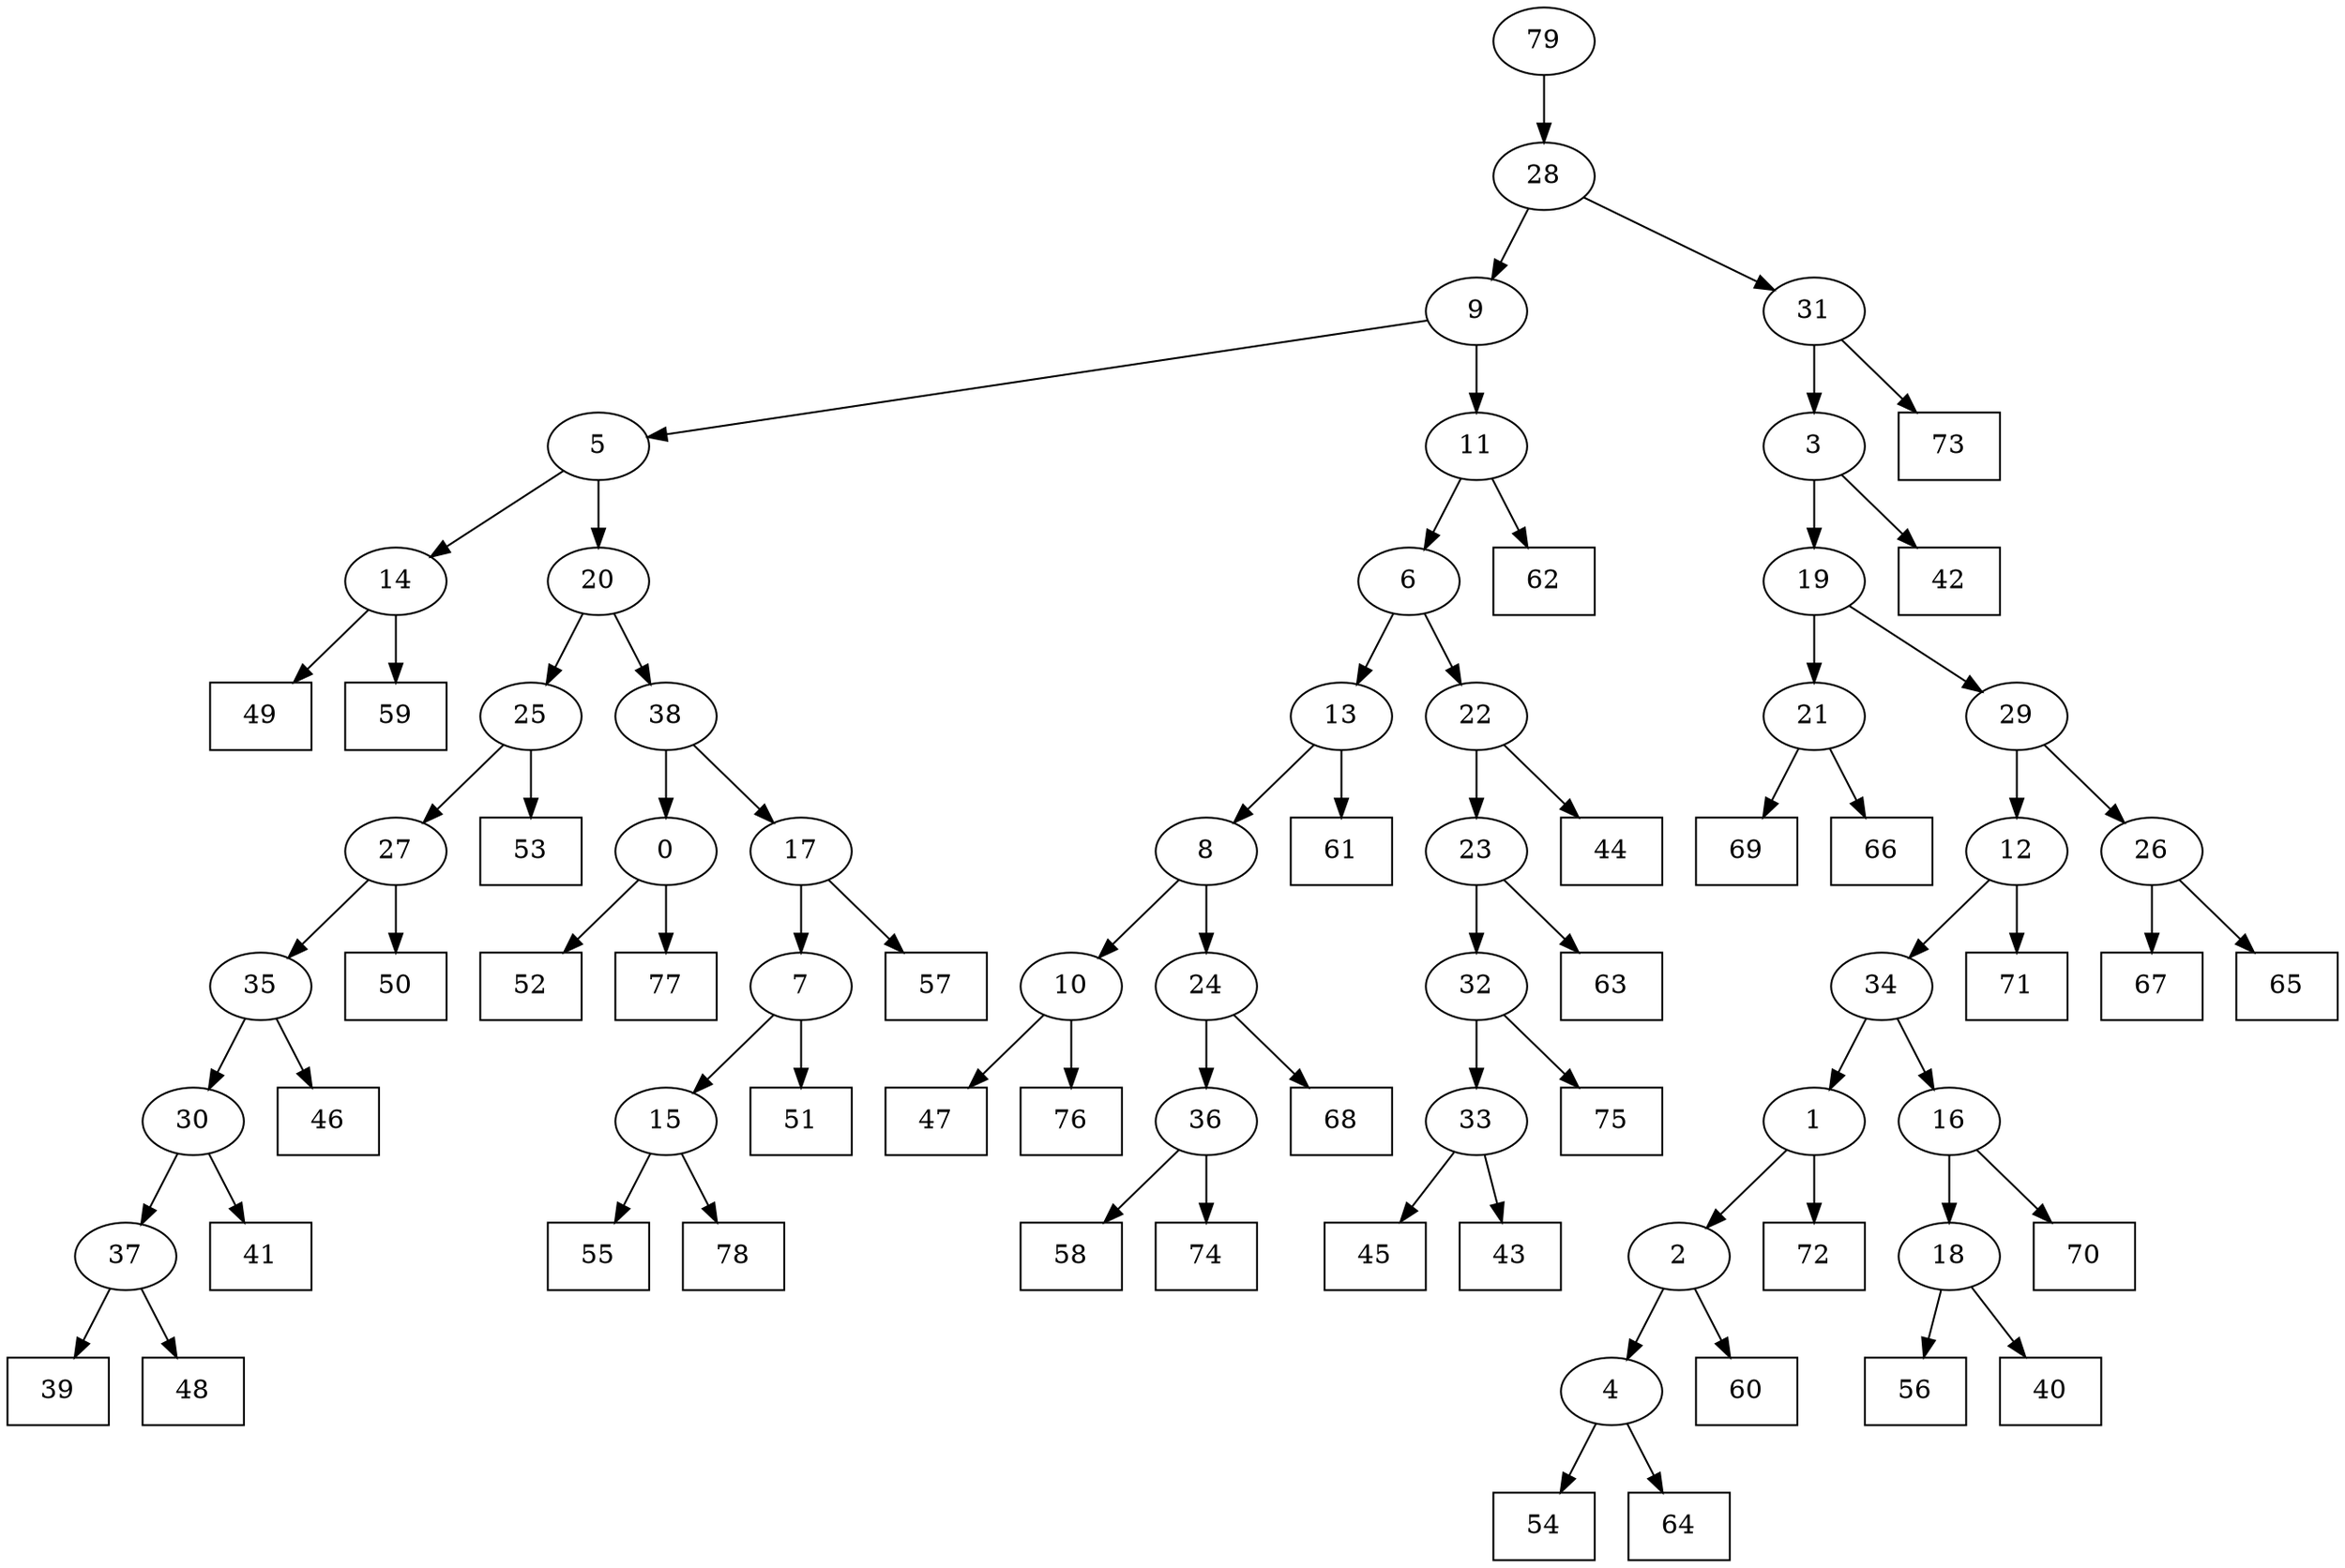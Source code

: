 digraph G {
0[label="0"];
1[label="1"];
2[label="2"];
3[label="3"];
4[label="4"];
5[label="5"];
6[label="6"];
7[label="7"];
8[label="8"];
9[label="9"];
10[label="10"];
11[label="11"];
12[label="12"];
13[label="13"];
14[label="14"];
15[label="15"];
16[label="16"];
17[label="17"];
18[label="18"];
19[label="19"];
20[label="20"];
21[label="21"];
22[label="22"];
23[label="23"];
24[label="24"];
25[label="25"];
26[label="26"];
27[label="27"];
28[label="28"];
29[label="29"];
30[label="30"];
31[label="31"];
32[label="32"];
33[label="33"];
34[label="34"];
35[label="35"];
36[label="36"];
37[label="37"];
38[label="38"];
39[shape=box,label="49"];
40[shape=box,label="75"];
41[shape=box,label="41"];
42[shape=box,label="61"];
43[shape=box,label="53"];
44[shape=box,label="42"];
45[shape=box,label="57"];
46[shape=box,label="67"];
47[shape=box,label="71"];
48[shape=box,label="73"];
49[shape=box,label="47"];
50[shape=box,label="70"];
51[shape=box,label="54"];
52[shape=box,label="64"];
53[shape=box,label="44"];
54[shape=box,label="59"];
55[shape=box,label="62"];
56[shape=box,label="58"];
57[shape=box,label="46"];
58[shape=box,label="69"];
59[shape=box,label="55"];
60[shape=box,label="60"];
61[shape=box,label="66"];
62[shape=box,label="74"];
63[shape=box,label="76"];
64[shape=box,label="51"];
65[shape=box,label="45"];
66[shape=box,label="39"];
67[shape=box,label="50"];
68[shape=box,label="52"];
69[shape=box,label="68"];
70[shape=box,label="78"];
71[shape=box,label="65"];
72[shape=box,label="77"];
73[shape=box,label="72"];
74[shape=box,label="63"];
75[shape=box,label="56"];
76[shape=box,label="43"];
77[shape=box,label="48"];
78[shape=box,label="40"];
79[label="79"];
35->57 ;
11->55 ;
0->72 ;
1->73 ;
19->29 ;
33->76 ;
24->69 ;
27->67 ;
15->59 ;
6->13 ;
21->58 ;
2->60 ;
7->64 ;
32->40 ;
16->50 ;
12->47 ;
8->10 ;
17->45 ;
26->71 ;
9->11 ;
13->8 ;
22->53 ;
36->56 ;
4->52 ;
4->51 ;
32->33 ;
3->19 ;
36->62 ;
14->39 ;
12->34 ;
19->21 ;
11->6 ;
10->49 ;
79->28 ;
28->9 ;
3->44 ;
20->38 ;
29->12 ;
21->61 ;
17->7 ;
38->0 ;
0->68 ;
29->26 ;
38->17 ;
26->46 ;
30->37 ;
37->77 ;
5->20 ;
20->25 ;
23->74 ;
37->66 ;
34->1 ;
1->2 ;
27->35 ;
9->5 ;
10->63 ;
22->23 ;
23->32 ;
33->65 ;
7->15 ;
15->70 ;
13->42 ;
31->48 ;
8->24 ;
24->36 ;
2->4 ;
35->30 ;
30->41 ;
25->43 ;
18->75 ;
6->22 ;
28->31 ;
31->3 ;
18->78 ;
34->16 ;
16->18 ;
25->27 ;
5->14 ;
14->54 ;
}
